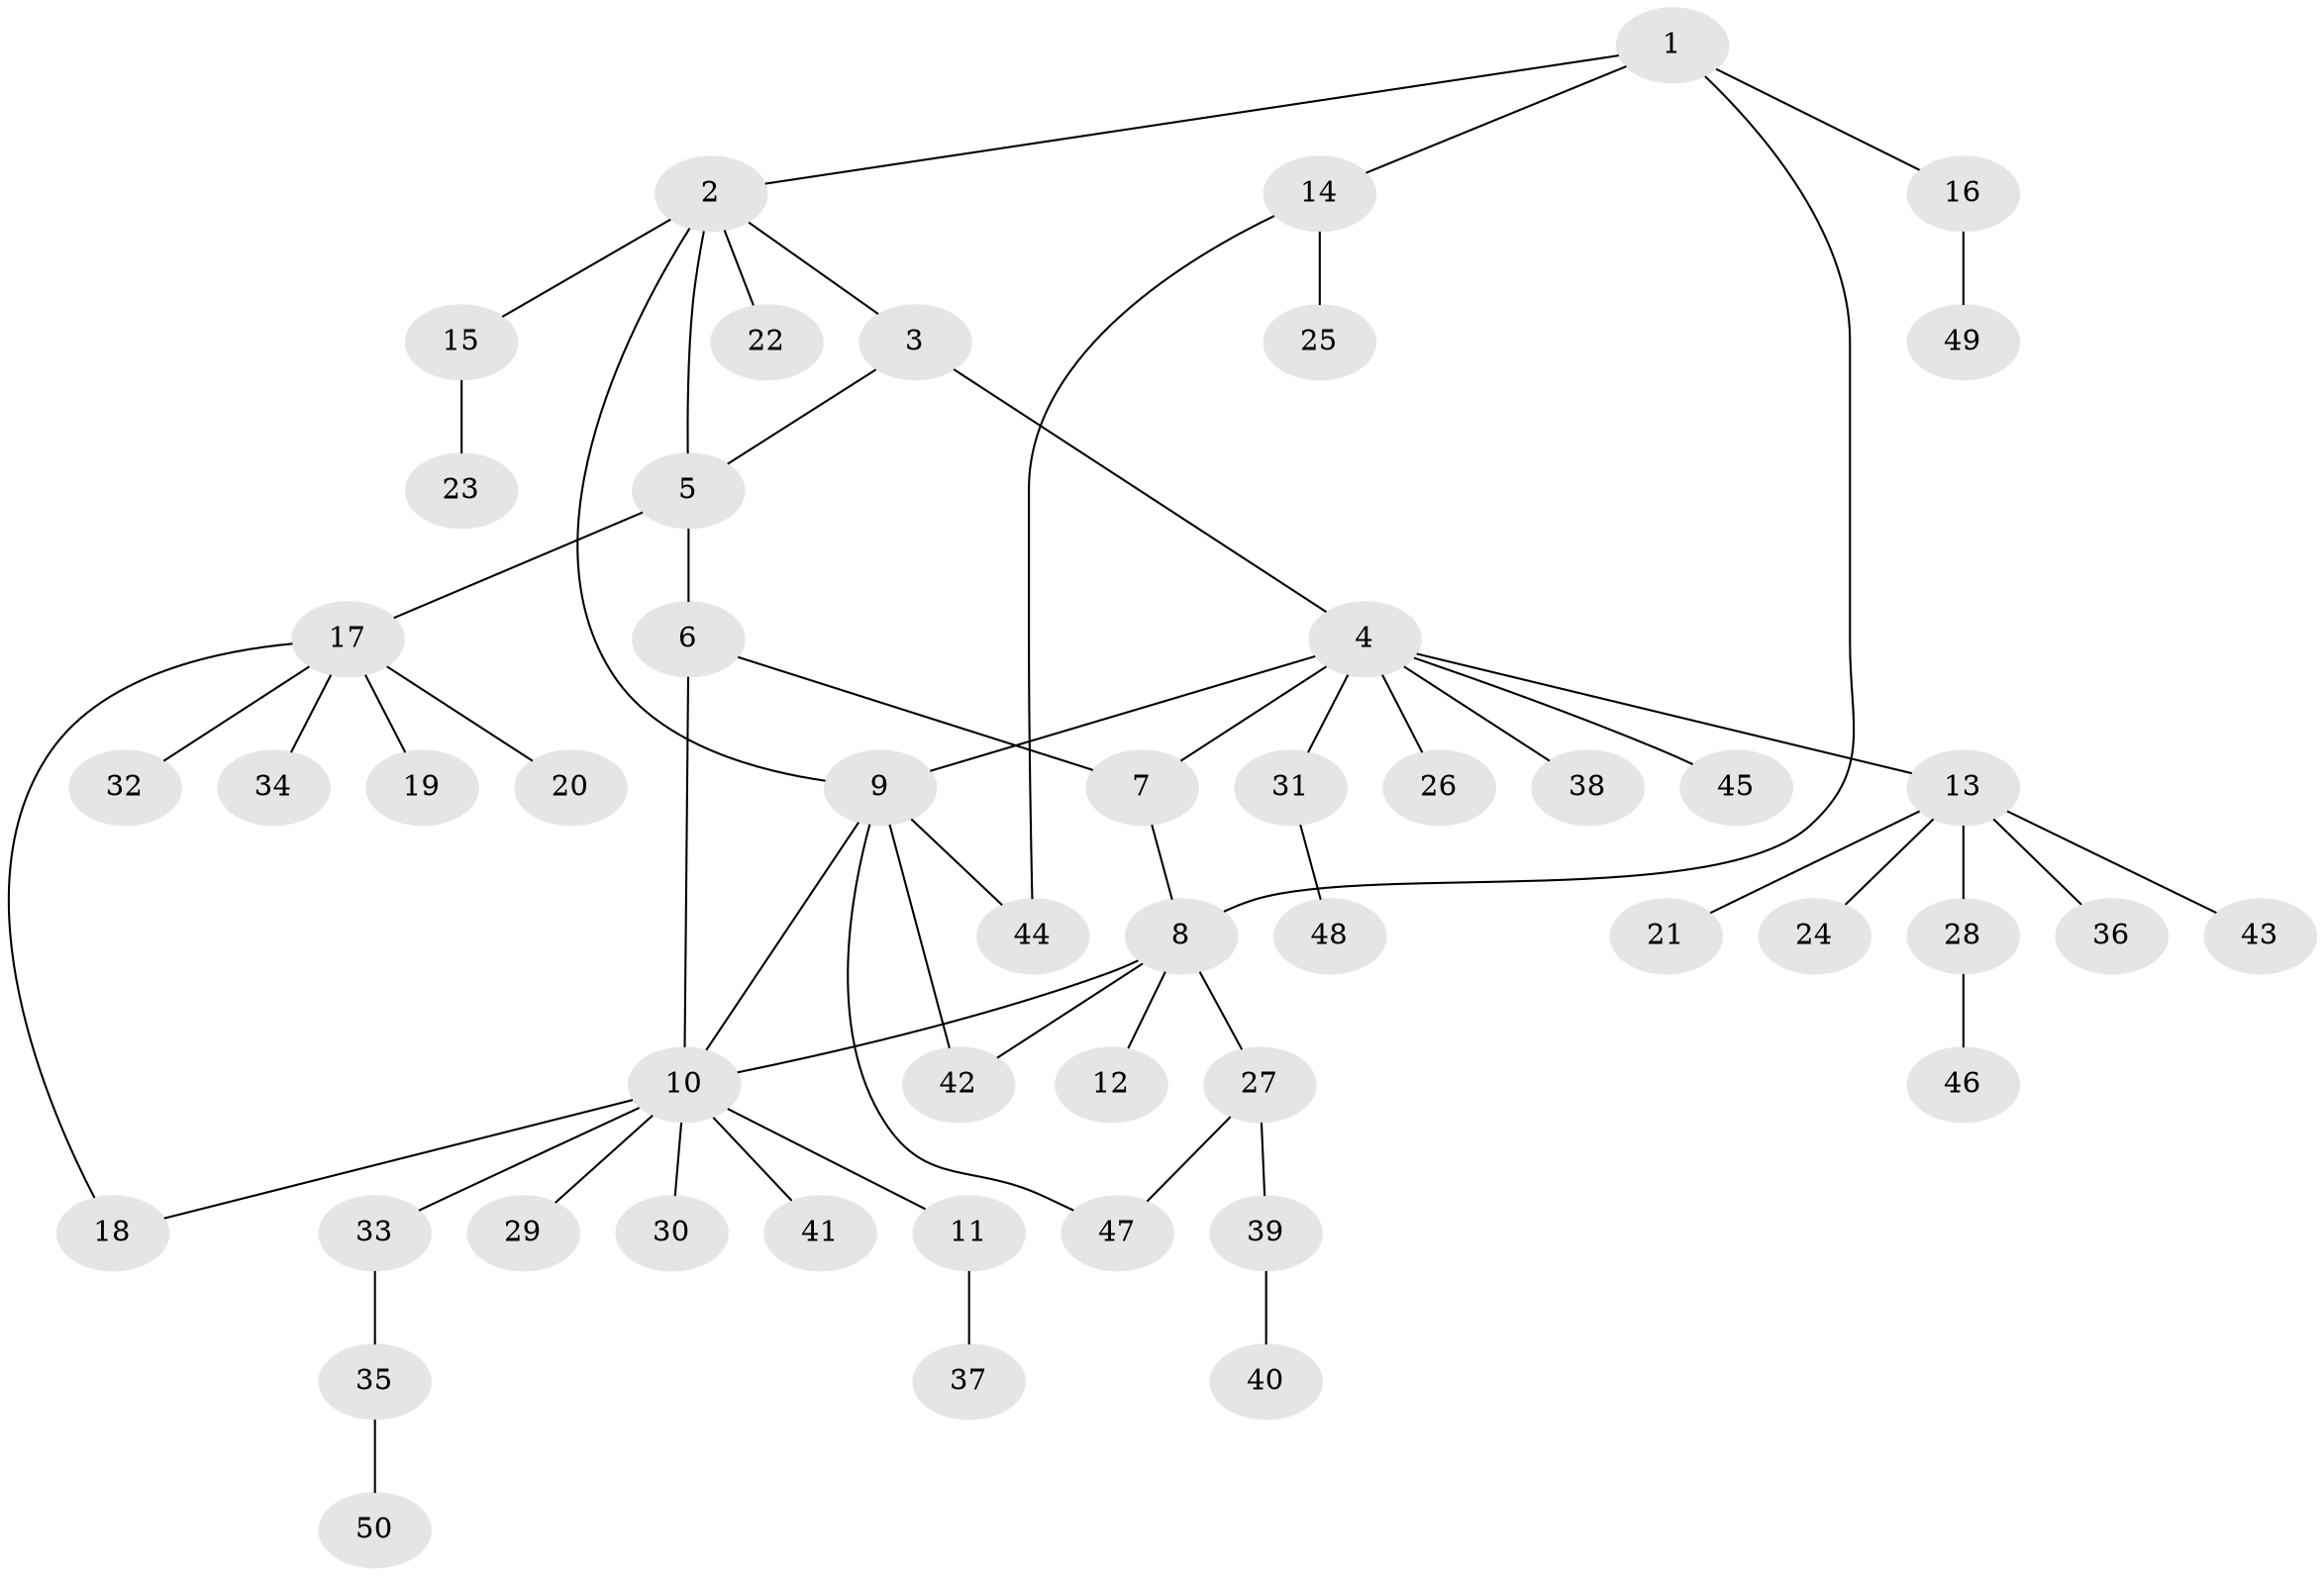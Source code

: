 // coarse degree distribution, {4: 0.029411764705882353, 5: 0.08823529411764706, 3: 0.058823529411764705, 12: 0.029411764705882353, 7: 0.029411764705882353, 6: 0.029411764705882353, 8: 0.029411764705882353, 1: 0.5882352941176471, 2: 0.11764705882352941}
// Generated by graph-tools (version 1.1) at 2025/24/03/03/25 07:24:11]
// undirected, 50 vertices, 59 edges
graph export_dot {
graph [start="1"]
  node [color=gray90,style=filled];
  1;
  2;
  3;
  4;
  5;
  6;
  7;
  8;
  9;
  10;
  11;
  12;
  13;
  14;
  15;
  16;
  17;
  18;
  19;
  20;
  21;
  22;
  23;
  24;
  25;
  26;
  27;
  28;
  29;
  30;
  31;
  32;
  33;
  34;
  35;
  36;
  37;
  38;
  39;
  40;
  41;
  42;
  43;
  44;
  45;
  46;
  47;
  48;
  49;
  50;
  1 -- 2;
  1 -- 8;
  1 -- 14;
  1 -- 16;
  2 -- 3;
  2 -- 5;
  2 -- 9;
  2 -- 15;
  2 -- 22;
  3 -- 4;
  3 -- 5;
  4 -- 7;
  4 -- 9;
  4 -- 13;
  4 -- 26;
  4 -- 31;
  4 -- 38;
  4 -- 45;
  5 -- 6;
  5 -- 17;
  6 -- 7;
  6 -- 10;
  7 -- 8;
  8 -- 10;
  8 -- 12;
  8 -- 27;
  8 -- 42;
  9 -- 10;
  9 -- 42;
  9 -- 44;
  9 -- 47;
  10 -- 11;
  10 -- 18;
  10 -- 29;
  10 -- 30;
  10 -- 33;
  10 -- 41;
  11 -- 37;
  13 -- 21;
  13 -- 24;
  13 -- 28;
  13 -- 36;
  13 -- 43;
  14 -- 25;
  14 -- 44;
  15 -- 23;
  16 -- 49;
  17 -- 18;
  17 -- 19;
  17 -- 20;
  17 -- 32;
  17 -- 34;
  27 -- 39;
  27 -- 47;
  28 -- 46;
  31 -- 48;
  33 -- 35;
  35 -- 50;
  39 -- 40;
}
